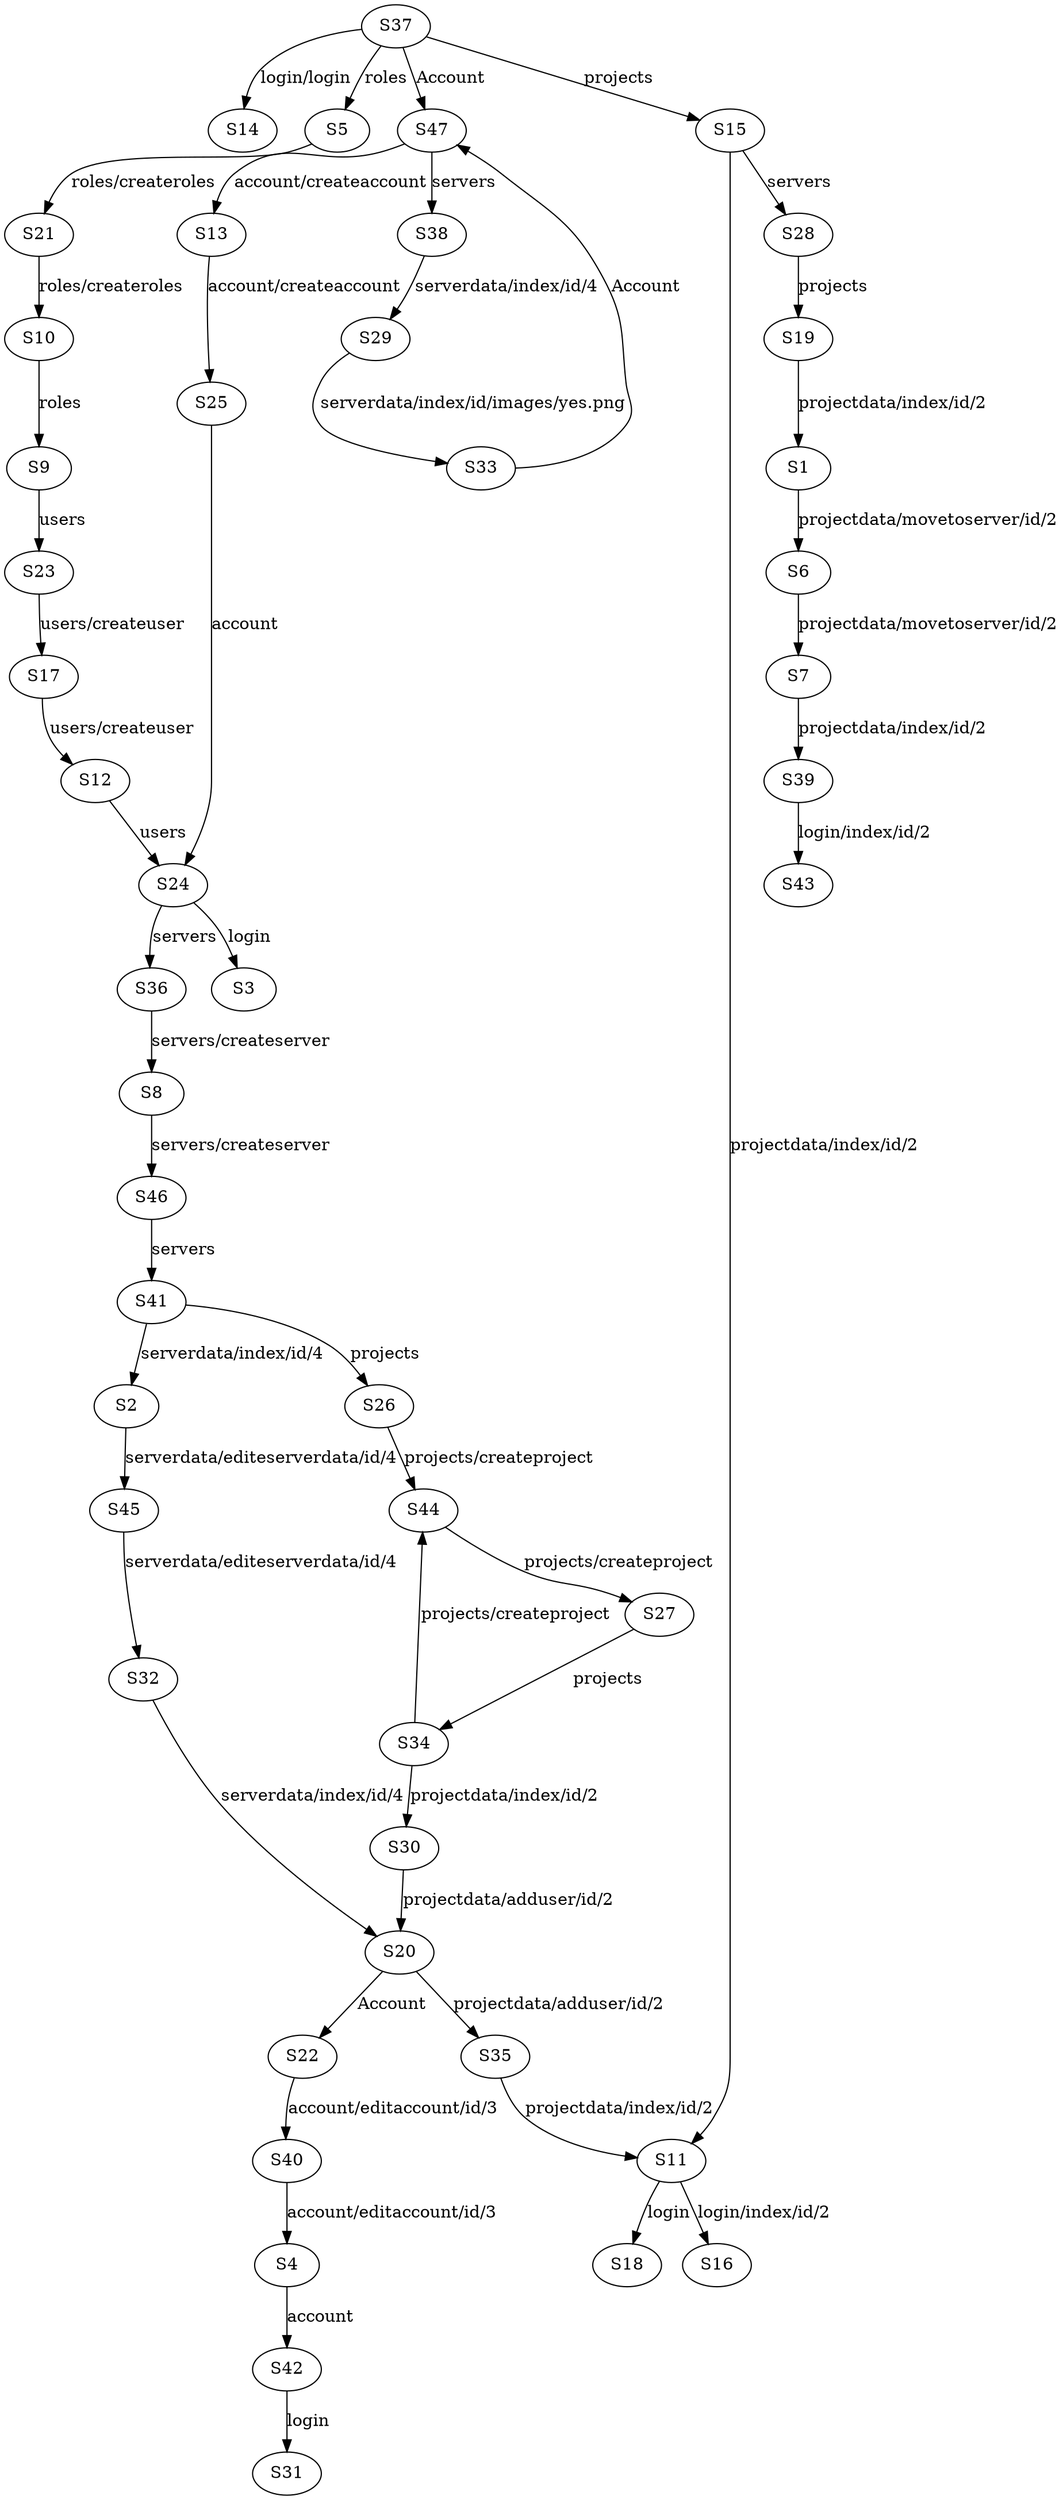 digraph fsm {
S37 -> S14 [label="login/login"];
S37 -> S5 [label="roles"];
S37 -> S47 [label="Account"];
S37 -> S15 [label="projects"];
S5 -> S21 [label="roles/createroles"];
S21 -> S10 [label="roles/createroles"];
S10 -> S9 [label="roles"];
S9 -> S23 [label="users"];
S23 -> S17 [label="users/createuser"];
S17 -> S12 [label="users/createuser"];
S12 -> S24 [label="users"];
S24 -> S3 [label="login"];
S24 -> S36 [label="servers"];
S36 -> S8 [label="servers/createserver"];
S8 -> S46 [label="servers/createserver"];
S46 -> S41 [label="servers"];
S41 -> S2 [label="serverdata/index/id/4"];
S41 -> S26 [label="projects"];
S2 -> S45 [label="serverdata/editeserverdata/id/4"];
S45 -> S32 [label="serverdata/editeserverdata/id/4"];
S32 -> S20 [label="serverdata/index/id/4"];
S20 -> S22 [label="Account"];
S20 -> S35 [label="projectdata/adduser/id/2"];
S22 -> S40 [label="account/editaccount/id/3"];
S40 -> S4 [label="account/editaccount/id/3"];
S4 -> S42 [label="account"];
S42 -> S31 [label="login"];
S35 -> S11 [label="projectdata/index/id/2"];
S11 -> S16 [label="login/index/id/2"];
S11 -> S18 [label="login"];
S26 -> S44 [label="projects/createproject"];
S44 -> S27 [label="projects/createproject"];
S27 -> S34 [label="projects"];
S34 -> S30 [label="projectdata/index/id/2"];
S34 -> S44 [label="projects/createproject"];
S30 -> S20 [label="projectdata/adduser/id/2"];
S47 -> S38 [label="servers"];
S47 -> S13 [label="account/createaccount"];
S38 -> S29 [label="serverdata/index/id/4"];
S29 -> S33 [label="serverdata/index/id/images/yes.png"];
S33 -> S47 [label="Account"];
S13 -> S25 [label="account/createaccount"];
S25 -> S24 [label="account"];
S15 -> S11 [label="projectdata/index/id/2"];
S15 -> S28 [label="servers"];
S28 -> S19 [label="projects"];
S19 -> S1 [label="projectdata/index/id/2"];
S1 -> S6 [label="projectdata/movetoserver/id/2"];
S6 -> S7 [label="projectdata/movetoserver/id/2"];
S7 -> S39 [label="projectdata/index/id/2"];
S39 -> S43 [label="login/index/id/2"];
}
